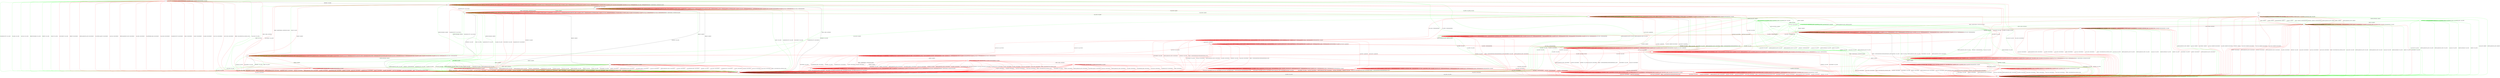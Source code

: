 digraph "" {
	graph ["Incoming time"=0.14610958099365234,
		"Outgoing time"=0.16954326629638672,
		Output="{'States': 36, 'Transitions': 837, 'Filename': '../results/ssh/OpenSSH-DropBear-yices-4.dot'}",
		Reference="{'States': 32, 'Transitions': 683, 'Filename': '../subjects/ssh/OpenSSH.dot'}",
		Solver=yices,
		Updated="{'States': 18, 'Transitions': 222, 'Filename': '../subjects/ssh/DropBear.dot'}",
		"f-measure"=0.15027624309392265,
		precision=0.3063063063063063,
		recall=0.09956076134699854
	];
	a -> a	[key=0,
		label="CH_OPEN / CH_MAX"];
	a -> a	[key=1,
		color=green,
		label="KEX30 / UNIMPLEMENTED"];
	a -> a	[key=2,
		color=red,
		label="DEBUG / NO_RESP"];
	a -> a	[key=3,
		color=red,
		label="IGNORE / NO_RESP"];
	a -> a	[key=4,
		color=red,
		label="UNIMPLEMENTED / NO_RESP"];
	a -> b	[key=0,
		color=green,
		label="UA_PK_NOK / NO_CONN"];
	a -> b	[key=1,
		color=green,
		label="SERVICE_REQUEST_AUTH / NO_CONN"];
	a -> b	[key=2,
		color=green,
		label="SERVICE_REQUEST_CONN / NO_CONN"];
	a -> b	[key=3,
		color=green,
		label="CH_REQUEST_PTY / NO_CONN"];
	a -> b	[key=4,
		color=green,
		label="CH_DATA / NO_CONN"];
	a -> b	[key=5,
		color=green,
		label="UA_PK_OK / NO_CONN"];
	a -> b	[key=6,
		color=green,
		label="KEXINIT_PROCEED / NO_CONN"];
	a -> b	[key=7,
		color=green,
		label="KEXINIT / NO_CONN"];
	a -> b	[key=8,
		color=green,
		label="CH_EOF / NO_CONN"];
	a -> b	[key=9,
		color=red,
		label="DISCONNECT / NO_CONN"];
	a -> b	[key=10,
		color=red,
		label="KEXINIT / DISCONNECT"];
	a -> b	[key=11,
		color=red,
		label="SERVICE_REQUEST_AUTH / DISCONNECT"];
	a -> b	[key=12,
		color=red,
		label="CH_WINDOW_ADJUST / DISCONNECT"];
	a -> b	[key=13,
		color=red,
		label="UA_PK_OK / DISCONNECT"];
	a -> b	[key=14,
		color=red,
		label="SERVICE_REQUEST_CONN / DISCONNECT"];
	a -> b	[key=15,
		color=red,
		label="UA_NONE / DISCONNECT"];
	a -> b	[key=16,
		color=red,
		label="CH_EXTENDED_DATA / DISCONNECT"];
	a -> b	[key=17,
		color=red,
		label="UA_PK_NOK / DISCONNECT"];
	a -> b	[key=18,
		color=red,
		label="CH_REQUEST_PTY / DISCONNECT"];
	a -> b	[key=19,
		color=red,
		label="KEX30 / DISCONNECT"];
	a -> b	[key=20,
		color=red,
		label="CH_EOF / DISCONNECT"];
	a -> b	[key=21,
		color=red,
		label="CH_DATA / DISCONNECT"];
	a -> b	[key=22,
		color=red,
		label="UA_PW_OK / DISCONNECT"];
	a -> b	[key=23,
		color=red,
		label="UA_PW_NOK / DISCONNECT"];
	a -> b	[key=24,
		color=red,
		label="REKEY / DISCONNECT|NO_CONN|NO_CONN"];
	a -> d	[key=0,
		label="NEWKEYS / NO_RESP"];
	a -> h	[key=0,
		color=green,
		label="CH_CLOSE / NO_CONN"];
	a -> h	[key=1,
		color=red,
		label="CH_CLOSE / DISCONNECT"];
	b -> b	[key=0,
		label="KEXINIT / NO_CONN"];
	b -> b	[key=1,
		label="SERVICE_REQUEST_AUTH / NO_CONN"];
	b -> b	[key=2,
		label="UA_PK_OK / NO_CONN"];
	b -> b	[key=3,
		label="SERVICE_REQUEST_CONN / NO_CONN"];
	b -> b	[key=4,
		label="NEWKEYS / NO_CONN"];
	b -> b	[key=5,
		label="UA_PK_NOK / NO_CONN"];
	b -> b	[key=6,
		label="CH_OPEN / CH_MAX"];
	b -> b	[key=7,
		label="CH_REQUEST_PTY / NO_CONN"];
	b -> b	[key=8,
		label="KEX30 / NO_CONN"];
	b -> b	[key=9,
		label="CH_EOF / NO_CONN"];
	b -> b	[key=10,
		label="CH_DATA / NO_CONN"];
	b -> b	[key=11,
		color=green,
		label="KEXINIT_PROCEED / NO_CONN"];
	b -> b	[key=12,
		color=red,
		label="DISCONNECT / NO_CONN"];
	b -> b	[key=13,
		color=red,
		label="CH_WINDOW_ADJUST / NO_CONN"];
	b -> b	[key=14,
		color=red,
		label="DEBUG / NO_CONN"];
	b -> b	[key=15,
		color=red,
		label="UA_NONE / NO_CONN"];
	b -> b	[key=16,
		color=red,
		label="CH_EXTENDED_DATA / NO_CONN"];
	b -> b	[key=17,
		color=red,
		label="IGNORE / NO_CONN"];
	b -> b	[key=18,
		color=red,
		label="UNIMPLEMENTED / NO_CONN"];
	b -> b	[key=19,
		color=red,
		label="UA_PW_OK / NO_CONN"];
	b -> b	[key=20,
		color=red,
		label="UA_PW_NOK / NO_CONN"];
	b -> b	[key=21,
		color=red,
		label="REKEY / NO_CONN|NO_CONN|NO_CONN"];
	b -> h	[key=0,
		label="CH_CLOSE / NO_CONN"];
	c -> b	[key=0,
		label="NEWKEYS / NO_CONN"];
	c -> b	[key=1,
		color=green,
		label="KEX30 / NO_CONN"];
	c -> b	[key=2,
		color=green,
		label="CH_REQUEST_PTY / NO_CONN"];
	c -> b	[key=3,
		color=red,
		label="DISCONNECT / NO_CONN"];
	c -> b	[key=4,
		color=red,
		label="CH_REQUEST_PTY / DISCONNECT"];
	c -> c	[key=0,
		label="CH_OPEN / CH_MAX"];
	c -> c	[key=1,
		label="CH_DATA / NO_RESP"];
	c -> c	[key=2,
		color=green,
		label="UA_PK_NOK / NO_RESP"];
	c -> c	[key=3,
		color=green,
		label="SERVICE_REQUEST_AUTH / SERVICE_ACCEPT"];
	c -> c	[key=4,
		color=green,
		label="SERVICE_REQUEST_CONN / SERVICE_ACCEPT"];
	c -> c	[key=5,
		color=green,
		label="UA_PK_OK / NO_RESP"];
	c -> c	[key=6,
		color=red,
		label="SERVICE_REQUEST_AUTH / UNIMPLEMENTED"];
	c -> c	[key=7,
		color=red,
		label="CH_WINDOW_ADJUST / NO_RESP"];
	c -> c	[key=8,
		color=red,
		label="DEBUG / NO_RESP"];
	c -> c	[key=9,
		color=red,
		label="UA_PK_OK / UNIMPLEMENTED"];
	c -> c	[key=10,
		color=red,
		label="SERVICE_REQUEST_CONN / UNIMPLEMENTED"];
	c -> c	[key=11,
		color=red,
		label="UA_NONE / UNIMPLEMENTED"];
	c -> c	[key=12,
		color=red,
		label="CH_EXTENDED_DATA / NO_RESP"];
	c -> c	[key=13,
		color=red,
		label="UA_PK_NOK / UNIMPLEMENTED"];
	c -> c	[key=14,
		color=red,
		label="KEX30 / UNIMPLEMENTED"];
	c -> c	[key=15,
		color=red,
		label="IGNORE / NO_RESP"];
	c -> c	[key=16,
		color=red,
		label="CH_EOF / NO_RESP"];
	c -> c	[key=17,
		color=red,
		label="UNIMPLEMENTED / NO_RESP"];
	c -> c	[key=18,
		color=red,
		label="UA_PW_OK / UNIMPLEMENTED"];
	c -> c	[key=19,
		color=red,
		label="UA_PW_NOK / UNIMPLEMENTED"];
	c -> f	[key=0,
		color=green,
		label="CH_EOF / CH_EOF"];
	c -> f	[key=1,
		color=red,
		label="REKEY / KEXINIT|KEX31+NEWKEYS|NO_RESP"];
	c -> i	[key=0,
		label="KEXINIT / KEXINIT"];
	c -> j	[key=0,
		color=green,
		label="CH_CLOSE / CH_EOF"];
	r	[color=green];
	c -> r	[key=0,
		color=green,
		label="KEXINIT_PROCEED / KEXINIT"];
	t	[color=red];
	c -> t	[key=0,
		color=red,
		label="CH_CLOSE / CH_CLOSE"];
	d -> b	[key=0,
		label="NEWKEYS / NO_CONN"];
	d -> b	[key=1,
		color=green,
		label="KEX30 / NO_CONN"];
	d -> b	[key=2,
		color=red,
		label="DISCONNECT / NO_CONN"];
	d -> c	[key=0,
		color=green,
		label="CH_REQUEST_PTY / CH_SUCCESS"];
	d -> d	[key=0,
		label="CH_OPEN / CH_MAX"];
	d -> d	[key=1,
		label="CH_DATA / NO_RESP"];
	d -> d	[key=2,
		color=green,
		label="UA_PK_NOK / NO_RESP"];
	d -> d	[key=3,
		color=green,
		label="SERVICE_REQUEST_AUTH / SERVICE_ACCEPT"];
	d -> d	[key=4,
		color=green,
		label="SERVICE_REQUEST_CONN / SERVICE_ACCEPT"];
	d -> d	[key=5,
		color=green,
		label="UA_PK_OK / NO_RESP"];
	d -> d	[key=6,
		color=red,
		label="SERVICE_REQUEST_AUTH / NO_RESP"];
	d -> d	[key=7,
		color=red,
		label="CH_WINDOW_ADJUST / NO_RESP"];
	d -> d	[key=8,
		color=red,
		label="DEBUG / NO_RESP"];
	d -> d	[key=9,
		color=red,
		label="UA_PK_OK / UNIMPLEMENTED"];
	d -> d	[key=10,
		color=red,
		label="SERVICE_REQUEST_CONN / NO_RESP"];
	d -> d	[key=11,
		color=red,
		label="UA_NONE / UNIMPLEMENTED"];
	d -> d	[key=12,
		color=red,
		label="CH_EXTENDED_DATA / NO_RESP"];
	d -> d	[key=13,
		color=red,
		label="UA_PK_NOK / UNIMPLEMENTED"];
	d -> d	[key=14,
		color=red,
		label="KEX30 / NO_RESP"];
	d -> d	[key=15,
		color=red,
		label="IGNORE / NO_RESP"];
	d -> d	[key=16,
		color=red,
		label="CH_EOF / NO_RESP"];
	d -> d	[key=17,
		color=red,
		label="UNIMPLEMENTED / NO_RESP"];
	d -> d	[key=18,
		color=red,
		label="UA_PW_OK / UNIMPLEMENTED"];
	d -> d	[key=19,
		color=red,
		label="UA_PW_NOK / UNIMPLEMENTED"];
	d -> d	[key=20,
		color=red,
		label="REKEY / KEXINIT|KEX31+NEWKEYS|NO_RESP"];
	d -> f	[key=0,
		color=red,
		label="CH_REQUEST_PTY / CH_SUCCESS"];
	d -> i	[key=0,
		color=green,
		label="KEXINIT / KEXINIT"];
	d -> j	[key=0,
		color=green,
		label="CH_CLOSE / CH_EOF"];
	d -> k	[key=0,
		color=green,
		label="CH_EOF / CH_EOF"];
	d -> r	[key=0,
		color=green,
		label="KEXINIT_PROCEED / KEXINIT"];
	z	[color=red];
	d -> z	[key=0,
		color=red,
		label="CH_CLOSE / CH_CLOSE"];
	ff	[color=red];
	d -> ff	[key=0,
		color=red,
		label="KEXINIT / KEXINIT"];
	e -> b	[key=0,
		color=green,
		label="CH_OPEN / NO_CONN"];
	e -> e	[key=0,
		label="CH_CLOSE / CH_NONE"];
	e -> e	[key=1,
		label="CH_REQUEST_PTY / CH_NONE"];
	e -> e	[key=2,
		label="CH_EOF / CH_NONE"];
	e -> e	[key=3,
		label="CH_DATA / CH_NONE"];
	e -> e	[key=4,
		color=green,
		label="UA_PK_NOK / UA_FAILURE"];
	e -> e	[key=5,
		color=green,
		label="SERVICE_REQUEST_AUTH / SERVICE_ACCEPT"];
	e -> e	[key=6,
		color=red,
		label="KEXINIT / UNIMPLEMENTED"];
	e -> e	[key=7,
		color=red,
		label="CH_WINDOW_ADJUST / CH_NONE"];
	e -> e	[key=8,
		color=red,
		label="DEBUG / NO_RESP"];
	e -> e	[key=9,
		color=red,
		label="UA_PK_OK / UNIMPLEMENTED"];
	e -> e	[key=10,
		color=red,
		label="UA_NONE / UNIMPLEMENTED"];
	e -> e	[key=11,
		color=red,
		label="CH_EXTENDED_DATA / CH_NONE"];
	e -> e	[key=12,
		color=red,
		label="UA_PK_NOK / UNIMPLEMENTED"];
	e -> e	[key=13,
		color=red,
		label="KEX30 / UNIMPLEMENTED"];
	e -> e	[key=14,
		color=red,
		label="IGNORE / NO_RESP"];
	e -> e	[key=15,
		color=red,
		label="UNIMPLEMENTED / NO_RESP"];
	e -> e	[key=16,
		color=red,
		label="UA_PW_OK / UNIMPLEMENTED"];
	e -> e	[key=17,
		color=red,
		label="UA_PW_NOK / UNIMPLEMENTED"];
	e -> h	[key=0,
		label="NEWKEYS / NO_CONN"];
	e -> h	[key=1,
		color=green,
		label="KEX30 / NO_CONN"];
	e -> h	[key=2,
		color=green,
		label="SERVICE_REQUEST_CONN / NO_CONN"];
	e -> h	[key=3,
		color=red,
		label="DISCONNECT / NO_CONN"];
	e -> h	[key=4,
		color=red,
		label="SERVICE_REQUEST_CONN / DISCONNECT"];
	e -> h	[key=5,
		color=red,
		label="REKEY / UNIMPLEMENTED|UNIMPLEMENTED|NO_CONN"];
	e -> j	[key=0,
		color=green,
		label="UA_PK_OK / UA_SUCCESS"];
	e -> j	[key=1,
		color=red,
		label="SERVICE_REQUEST_AUTH / SERVICE_ACCEPT"];
	p	[color=green];
	e -> p	[key=0,
		color=green,
		label="KEXINIT_PROCEED / KEXINIT"];
	q	[color=green];
	e -> q	[key=0,
		color=green,
		label="KEXINIT / KEXINIT"];
	s	[color=red];
	e -> s	[key=0,
		color=red,
		label="CH_OPEN / UNIMPLEMENTED"];
	f -> b	[key=0,
		label="NEWKEYS / NO_CONN"];
	f -> b	[key=1,
		color=green,
		label="KEX30 / NO_CONN"];
	f -> b	[key=2,
		color=green,
		label="CH_REQUEST_PTY / NO_CONN"];
	f -> b	[key=3,
		color=green,
		label="CH_DATA / NO_CONN"];
	f -> b	[key=4,
		color=red,
		label="DISCONNECT / NO_CONN"];
	f -> b	[key=5,
		color=red,
		label="CH_REQUEST_PTY / DISCONNECT"];
	f -> f	[key=0,
		label="CH_OPEN / CH_MAX"];
	f -> f	[key=1,
		label="CH_EOF / NO_RESP"];
	f -> f	[key=2,
		color=green,
		label="UA_PK_NOK / NO_RESP"];
	f -> f	[key=3,
		color=green,
		label="SERVICE_REQUEST_AUTH / SERVICE_ACCEPT"];
	f -> f	[key=4,
		color=green,
		label="SERVICE_REQUEST_CONN / SERVICE_ACCEPT"];
	f -> f	[key=5,
		color=green,
		label="UA_PK_OK / NO_RESP"];
	f -> f	[key=6,
		color=red,
		label="SERVICE_REQUEST_AUTH / NO_RESP"];
	f -> f	[key=7,
		color=red,
		label="CH_WINDOW_ADJUST / NO_RESP"];
	f -> f	[key=8,
		color=red,
		label="DEBUG / NO_RESP"];
	f -> f	[key=9,
		color=red,
		label="UA_PK_OK / UNIMPLEMENTED"];
	f -> f	[key=10,
		color=red,
		label="SERVICE_REQUEST_CONN / NO_RESP"];
	f -> f	[key=11,
		color=red,
		label="UA_NONE / UNIMPLEMENTED"];
	f -> f	[key=12,
		color=red,
		label="CH_EXTENDED_DATA / NO_RESP"];
	f -> f	[key=13,
		color=red,
		label="UA_PK_NOK / UNIMPLEMENTED"];
	f -> f	[key=14,
		color=red,
		label="KEX30 / NO_RESP"];
	f -> f	[key=15,
		color=red,
		label="IGNORE / NO_RESP"];
	f -> f	[key=16,
		color=red,
		label="CH_DATA / NO_RESP"];
	f -> f	[key=17,
		color=red,
		label="UNIMPLEMENTED / NO_RESP"];
	f -> f	[key=18,
		color=red,
		label="UA_PW_OK / UNIMPLEMENTED"];
	f -> f	[key=19,
		color=red,
		label="UA_PW_NOK / UNIMPLEMENTED"];
	f -> f	[key=20,
		color=red,
		label="REKEY / KEXINIT|KEX31+NEWKEYS|NO_RESP"];
	f -> i	[key=0,
		label="KEXINIT / KEXINIT"];
	f -> j	[key=0,
		color=green,
		label="CH_CLOSE / NO_RESP"];
	f -> r	[key=0,
		color=green,
		label="KEXINIT_PROCEED / KEXINIT"];
	f -> z	[key=0,
		color=red,
		label="CH_CLOSE / CH_CLOSE"];
	g -> b	[key=0,
		color=green,
		label="CH_OPEN / NO_CONN"];
	g -> b	[key=1,
		color=red,
		label="CH_OPEN / DISCONNECT"];
	g -> e	[key=0,
		label="NEWKEYS / NO_RESP"];
	g -> g	[key=0,
		label="CH_CLOSE / CH_NONE"];
	g -> g	[key=1,
		label="CH_REQUEST_PTY / CH_NONE"];
	g -> g	[key=2,
		label="CH_EOF / CH_NONE"];
	g -> g	[key=3,
		label="CH_DATA / CH_NONE"];
	g -> g	[key=4,
		color=green,
		label="KEX30 / UNIMPLEMENTED"];
	g -> g	[key=5,
		color=red,
		label="CH_WINDOW_ADJUST / CH_NONE"];
	g -> g	[key=6,
		color=red,
		label="DEBUG / NO_RESP"];
	g -> g	[key=7,
		color=red,
		label="CH_EXTENDED_DATA / CH_NONE"];
	g -> g	[key=8,
		color=red,
		label="IGNORE / NO_RESP"];
	g -> g	[key=9,
		color=red,
		label="UNIMPLEMENTED / NO_RESP"];
	g -> h	[key=0,
		color=green,
		label="UA_PK_NOK / NO_CONN"];
	g -> h	[key=1,
		color=green,
		label="SERVICE_REQUEST_AUTH / NO_CONN"];
	g -> h	[key=2,
		color=green,
		label="SERVICE_REQUEST_CONN / NO_CONN"];
	g -> h	[key=3,
		color=green,
		label="UA_PK_OK / NO_CONN"];
	g -> h	[key=4,
		color=green,
		label="KEXINIT_PROCEED / NO_CONN"];
	g -> h	[key=5,
		color=green,
		label="KEXINIT / NO_CONN"];
	g -> h	[key=6,
		color=red,
		label="DISCONNECT / NO_CONN"];
	g -> h	[key=7,
		color=red,
		label="KEXINIT / DISCONNECT"];
	g -> h	[key=8,
		color=red,
		label="SERVICE_REQUEST_AUTH / DISCONNECT"];
	g -> h	[key=9,
		color=red,
		label="UA_PK_OK / DISCONNECT"];
	g -> h	[key=10,
		color=red,
		label="SERVICE_REQUEST_CONN / DISCONNECT"];
	g -> h	[key=11,
		color=red,
		label="UA_NONE / DISCONNECT"];
	g -> h	[key=12,
		color=red,
		label="UA_PK_NOK / DISCONNECT"];
	g -> h	[key=13,
		color=red,
		label="KEX30 / DISCONNECT"];
	g -> h	[key=14,
		color=red,
		label="UA_PW_OK / DISCONNECT"];
	g -> h	[key=15,
		color=red,
		label="UA_PW_NOK / DISCONNECT"];
	g -> h	[key=16,
		color=red,
		label="REKEY / DISCONNECT|NO_CONN|NO_CONN"];
	h -> b	[key=0,
		label="CH_OPEN / NO_CONN"];
	h -> h	[key=0,
		label="KEXINIT / NO_CONN"];
	h -> h	[key=1,
		label="SERVICE_REQUEST_AUTH / NO_CONN"];
	h -> h	[key=2,
		label="UA_PK_OK / NO_CONN"];
	h -> h	[key=3,
		label="SERVICE_REQUEST_CONN / NO_CONN"];
	h -> h	[key=4,
		label="NEWKEYS / NO_CONN"];
	h -> h	[key=5,
		label="UA_PK_NOK / NO_CONN"];
	h -> h	[key=6,
		label="CH_CLOSE / CH_NONE"];
	h -> h	[key=7,
		label="CH_REQUEST_PTY / CH_NONE"];
	h -> h	[key=8,
		label="KEX30 / NO_CONN"];
	h -> h	[key=9,
		label="CH_EOF / CH_NONE"];
	h -> h	[key=10,
		label="CH_DATA / CH_NONE"];
	h -> h	[key=11,
		color=green,
		label="KEXINIT_PROCEED / NO_CONN"];
	h -> h	[key=12,
		color=red,
		label="DISCONNECT / NO_CONN"];
	h -> h	[key=13,
		color=red,
		label="CH_WINDOW_ADJUST / CH_NONE"];
	h -> h	[key=14,
		color=red,
		label="DEBUG / NO_CONN"];
	h -> h	[key=15,
		color=red,
		label="UA_NONE / NO_CONN"];
	h -> h	[key=16,
		color=red,
		label="CH_EXTENDED_DATA / CH_NONE"];
	h -> h	[key=17,
		color=red,
		label="IGNORE / NO_CONN"];
	h -> h	[key=18,
		color=red,
		label="UNIMPLEMENTED / NO_CONN"];
	h -> h	[key=19,
		color=red,
		label="UA_PW_OK / NO_CONN"];
	h -> h	[key=20,
		color=red,
		label="UA_PW_NOK / NO_CONN"];
	h -> h	[key=21,
		color=red,
		label="REKEY / NO_CONN|NO_CONN|NO_CONN"];
	i -> a	[key=0,
		color=green,
		label="KEX30 / KEX31+NEWKEYS"];
	i -> b	[key=0,
		color=green,
		label="UA_PK_NOK / NO_CONN"];
	i -> b	[key=1,
		color=green,
		label="SERVICE_REQUEST_AUTH / NO_CONN"];
	i -> b	[key=2,
		color=green,
		label="SERVICE_REQUEST_CONN / NO_CONN"];
	i -> b	[key=3,
		color=green,
		label="NEWKEYS / UNIMPLEMENTED"];
	i -> b	[key=4,
		color=green,
		label="CH_REQUEST_PTY / NO_CONN"];
	i -> b	[key=5,
		color=green,
		label="CH_DATA / NO_CONN"];
	i -> b	[key=6,
		color=green,
		label="UA_PK_OK / NO_CONN"];
	i -> b	[key=7,
		color=green,
		label="KEXINIT_PROCEED / NO_CONN"];
	i -> b	[key=8,
		color=green,
		label="KEXINIT / NO_CONN"];
	i -> b	[key=9,
		color=green,
		label="CH_EOF / NO_CONN"];
	i -> b	[key=10,
		color=red,
		label="DISCONNECT / NO_CONN"];
	i -> b	[key=11,
		color=red,
		label="KEXINIT / DISCONNECT"];
	i -> b	[key=12,
		color=red,
		label="SERVICE_REQUEST_AUTH / DISCONNECT"];
	i -> b	[key=13,
		color=red,
		label="CH_WINDOW_ADJUST / DISCONNECT"];
	i -> b	[key=14,
		color=red,
		label="UA_PK_OK / DISCONNECT"];
	i -> b	[key=15,
		color=red,
		label="SERVICE_REQUEST_CONN / DISCONNECT"];
	i -> b	[key=16,
		color=red,
		label="UA_NONE / DISCONNECT"];
	i -> b	[key=17,
		color=red,
		label="CH_EXTENDED_DATA / DISCONNECT"];
	i -> b	[key=18,
		color=red,
		label="NEWKEYS / NO_CONN"];
	i -> b	[key=19,
		color=red,
		label="UA_PK_NOK / DISCONNECT"];
	i -> b	[key=20,
		color=red,
		label="CH_REQUEST_PTY / DISCONNECT"];
	i -> b	[key=21,
		color=red,
		label="CH_EOF / DISCONNECT"];
	i -> b	[key=22,
		color=red,
		label="CH_DATA / DISCONNECT"];
	i -> b	[key=23,
		color=red,
		label="UA_PW_OK / DISCONNECT"];
	i -> b	[key=24,
		color=red,
		label="UA_PW_NOK / DISCONNECT"];
	i -> b	[key=25,
		color=red,
		label="REKEY / DISCONNECT|NO_CONN|NO_CONN"];
	i -> h	[key=0,
		color=green,
		label="CH_CLOSE / NO_CONN"];
	i -> h	[key=1,
		color=red,
		label="CH_CLOSE / DISCONNECT"];
	i -> i	[key=0,
		label="CH_OPEN / CH_MAX"];
	i -> i	[key=1,
		color=red,
		label="DEBUG / NO_RESP"];
	i -> i	[key=2,
		color=red,
		label="IGNORE / NO_RESP"];
	i -> i	[key=3,
		color=red,
		label="UNIMPLEMENTED / NO_RESP"];
	jj	[color=red];
	i -> jj	[key=0,
		color=red,
		label="KEX30 / KEX31+NEWKEYS"];
	j -> d	[key=0,
		color=green,
		label="CH_OPEN / CH_OPEN_SUCCESS"];
	j -> h	[key=0,
		label="NEWKEYS / NO_CONN"];
	j -> h	[key=1,
		color=green,
		label="KEX30 / NO_CONN"];
	j -> h	[key=2,
		color=red,
		label="DISCONNECT / NO_CONN"];
	j -> h	[key=3,
		color=red,
		label="SERVICE_REQUEST_CONN / DISCONNECT"];
	j -> h	[key=4,
		color=red,
		label="REKEY / UNIMPLEMENTED|UNIMPLEMENTED|NO_CONN"];
	j -> j	[key=0,
		label="SERVICE_REQUEST_AUTH / SERVICE_ACCEPT"];
	j -> j	[key=1,
		label="CH_CLOSE / CH_NONE"];
	j -> j	[key=2,
		label="CH_REQUEST_PTY / CH_NONE"];
	j -> j	[key=3,
		label="CH_EOF / CH_NONE"];
	j -> j	[key=4,
		label="CH_DATA / CH_NONE"];
	j -> j	[key=5,
		color=green,
		label="UA_PK_NOK / NO_RESP"];
	j -> j	[key=6,
		color=green,
		label="SERVICE_REQUEST_CONN / SERVICE_ACCEPT"];
	j -> j	[key=7,
		color=green,
		label="UA_PK_OK / NO_RESP"];
	j -> j	[key=8,
		color=red,
		label="KEXINIT / UNIMPLEMENTED"];
	j -> j	[key=9,
		color=red,
		label="CH_WINDOW_ADJUST / CH_NONE"];
	j -> j	[key=10,
		color=red,
		label="DEBUG / NO_RESP"];
	j -> j	[key=11,
		color=red,
		label="CH_EXTENDED_DATA / CH_NONE"];
	j -> j	[key=12,
		color=red,
		label="KEX30 / UNIMPLEMENTED"];
	j -> j	[key=13,
		color=red,
		label="IGNORE / NO_RESP"];
	j -> j	[key=14,
		color=red,
		label="UNIMPLEMENTED / NO_RESP"];
	j -> p	[key=0,
		color=green,
		label="KEXINIT_PROCEED / KEXINIT"];
	j -> q	[key=0,
		color=green,
		label="KEXINIT / KEXINIT"];
	j -> t	[key=0,
		color=red,
		label="UA_PK_OK / UA_SUCCESS"];
	j -> t	[key=1,
		color=red,
		label="UA_PW_OK / UA_SUCCESS"];
	u	[color=red];
	j -> u	[key=0,
		color=red,
		label="UA_PW_NOK / UA_FAILURE"];
	v	[color=red];
	j -> v	[key=0,
		color=red,
		label="UA_NONE / UA_FAILURE"];
	w	[color=red];
	j -> w	[key=0,
		color=red,
		label="UA_PK_NOK / UA_FAILURE"];
	x	[color=red];
	j -> x	[key=0,
		color=red,
		label="CH_OPEN / UNIMPLEMENTED"];
	k -> b	[key=0,
		label="NEWKEYS / NO_CONN"];
	k -> b	[key=1,
		color=green,
		label="KEX30 / NO_CONN"];
	k -> b	[key=2,
		color=green,
		label="CH_DATA / NO_CONN"];
	k -> b	[key=3,
		color=red,
		label="DISCONNECT / NO_CONN"];
	k -> c	[key=0,
		color=red,
		label="CH_REQUEST_PTY / CH_SUCCESS"];
	k -> d	[key=0,
		color=red,
		label="REKEY / KEXINIT|KEX31+NEWKEYS|NO_RESP"];
	k -> f	[key=0,
		color=green,
		label="CH_REQUEST_PTY / CH_SUCCESS"];
	k -> i	[key=0,
		color=green,
		label="KEXINIT / KEXINIT"];
	k -> j	[key=0,
		color=green,
		label="CH_CLOSE / NO_RESP"];
	k -> k	[key=0,
		label="CH_OPEN / CH_MAX"];
	k -> k	[key=1,
		label="CH_EOF / NO_RESP"];
	k -> k	[key=2,
		color=green,
		label="UA_PK_NOK / NO_RESP"];
	k -> k	[key=3,
		color=green,
		label="SERVICE_REQUEST_AUTH / SERVICE_ACCEPT"];
	k -> k	[key=4,
		color=green,
		label="SERVICE_REQUEST_CONN / SERVICE_ACCEPT"];
	k -> k	[key=5,
		color=green,
		label="UA_PK_OK / NO_RESP"];
	k -> k	[key=6,
		color=red,
		label="SERVICE_REQUEST_AUTH / UNIMPLEMENTED"];
	k -> k	[key=7,
		color=red,
		label="CH_WINDOW_ADJUST / NO_RESP"];
	k -> k	[key=8,
		color=red,
		label="DEBUG / NO_RESP"];
	k -> k	[key=9,
		color=red,
		label="UA_PK_OK / UNIMPLEMENTED"];
	k -> k	[key=10,
		color=red,
		label="SERVICE_REQUEST_CONN / UNIMPLEMENTED"];
	k -> k	[key=11,
		color=red,
		label="UA_NONE / UNIMPLEMENTED"];
	k -> k	[key=12,
		color=red,
		label="CH_EXTENDED_DATA / NO_RESP"];
	k -> k	[key=13,
		color=red,
		label="UA_PK_NOK / UNIMPLEMENTED"];
	k -> k	[key=14,
		color=red,
		label="KEX30 / UNIMPLEMENTED"];
	k -> k	[key=15,
		color=red,
		label="IGNORE / NO_RESP"];
	k -> k	[key=16,
		color=red,
		label="CH_DATA / NO_RESP"];
	k -> k	[key=17,
		color=red,
		label="UNIMPLEMENTED / NO_RESP"];
	k -> k	[key=18,
		color=red,
		label="UA_PW_OK / UNIMPLEMENTED"];
	k -> k	[key=19,
		color=red,
		label="UA_PW_NOK / UNIMPLEMENTED"];
	k -> r	[key=0,
		color=green,
		label="KEXINIT_PROCEED / KEXINIT"];
	k -> t	[key=0,
		color=red,
		label="CH_CLOSE / CH_CLOSE"];
	k -> ff	[key=0,
		color=red,
		label="KEXINIT / KEXINIT"];
	l -> b	[key=0,
		color=green,
		label="CH_OPEN / KEXINIT"];
	l -> b	[key=1,
		color=red,
		label="CH_OPEN / KEXINIT+DISCONNECT"];
	l -> e	[key=0,
		color=red,
		label="REKEY / KEXINIT|KEX31+NEWKEYS|NO_RESP"];
	l -> h	[key=0,
		color=green,
		label="UA_PK_NOK / KEXINIT"];
	l -> h	[key=1,
		color=green,
		label="SERVICE_REQUEST_AUTH / KEXINIT"];
	l -> h	[key=2,
		color=green,
		label="SERVICE_REQUEST_CONN / KEXINIT"];
	l -> h	[key=3,
		color=green,
		label="UA_PK_OK / KEXINIT"];
	l -> h	[key=4,
		color=red,
		label="DISCONNECT / KEXINIT"];
	l -> h	[key=5,
		color=red,
		label="UA_PK_OK / KEXINIT+DISCONNECT"];
	l -> h	[key=6,
		color=red,
		label="UA_NONE / KEXINIT+DISCONNECT"];
	l -> h	[key=7,
		color=red,
		label="NEWKEYS / KEXINIT"];
	l -> h	[key=8,
		color=red,
		label="UA_PK_NOK / KEXINIT+DISCONNECT"];
	l -> h	[key=9,
		color=red,
		label="UA_PW_OK / KEXINIT+DISCONNECT"];
	l -> h	[key=10,
		color=red,
		label="UA_PW_NOK / KEXINIT+DISCONNECT"];
	l -> l	[key=0,
		label="CH_CLOSE / CH_NONE"];
	l -> l	[key=1,
		label="CH_REQUEST_PTY / CH_NONE"];
	l -> l	[key=2,
		label="CH_EOF / CH_NONE"];
	l -> l	[key=3,
		label="CH_DATA / CH_NONE"];
	l -> l	[key=4,
		color=red,
		label="CH_WINDOW_ADJUST / CH_NONE"];
	l -> l	[key=5,
		color=red,
		label="CH_EXTENDED_DATA / CH_NONE"];
	l -> m	[key=0,
		label="KEXINIT / KEXINIT"];
	l -> m	[key=1,
		color=green,
		label="KEX30 / KEXINIT+UNIMPLEMENTED"];
	l -> m	[key=2,
		color=green,
		label="NEWKEYS / KEXINIT+UNIMPLEMENTED"];
	l -> m	[key=3,
		color=red,
		label="SERVICE_REQUEST_AUTH / KEXINIT"];
	l -> m	[key=4,
		color=red,
		label="DEBUG / KEXINIT"];
	l -> m	[key=5,
		color=red,
		label="SERVICE_REQUEST_CONN / KEXINIT"];
	l -> m	[key=6,
		color=red,
		label="KEX30 / KEXINIT"];
	l -> m	[key=7,
		color=red,
		label="IGNORE / KEXINIT"];
	l -> m	[key=8,
		color=red,
		label="UNIMPLEMENTED / KEXINIT"];
	o	[color=green];
	l -> o	[key=0,
		color=green,
		label="KEXINIT_PROCEED / KEXINIT"];
	m -> b	[key=0,
		color=green,
		label="CH_OPEN / NO_CONN"];
	m -> b	[key=1,
		color=red,
		label="CH_OPEN / DISCONNECT"];
	m -> g	[key=0,
		label="KEX30 / KEX31+NEWKEYS"];
	m -> h	[key=0,
		color=green,
		label="UA_PK_NOK / NO_CONN"];
	m -> h	[key=1,
		color=green,
		label="SERVICE_REQUEST_AUTH / NO_CONN"];
	m -> h	[key=2,
		color=green,
		label="SERVICE_REQUEST_CONN / NO_CONN"];
	m -> h	[key=3,
		color=green,
		label="UA_PK_OK / NO_CONN"];
	m -> h	[key=4,
		color=green,
		label="KEXINIT_PROCEED / NO_CONN"];
	m -> h	[key=5,
		color=green,
		label="KEXINIT / NO_CONN"];
	m -> h	[key=6,
		color=red,
		label="DISCONNECT / NO_CONN"];
	m -> h	[key=7,
		color=red,
		label="KEXINIT / DISCONNECT"];
	m -> h	[key=8,
		color=red,
		label="SERVICE_REQUEST_AUTH / DISCONNECT"];
	m -> h	[key=9,
		color=red,
		label="UA_PK_OK / DISCONNECT"];
	m -> h	[key=10,
		color=red,
		label="SERVICE_REQUEST_CONN / DISCONNECT"];
	m -> h	[key=11,
		color=red,
		label="UA_NONE / DISCONNECT"];
	m -> h	[key=12,
		color=red,
		label="NEWKEYS / NO_CONN"];
	m -> h	[key=13,
		color=red,
		label="UA_PK_NOK / DISCONNECT"];
	m -> h	[key=14,
		color=red,
		label="UA_PW_OK / DISCONNECT"];
	m -> h	[key=15,
		color=red,
		label="UA_PW_NOK / DISCONNECT"];
	m -> h	[key=16,
		color=red,
		label="REKEY / DISCONNECT|NO_CONN|NO_CONN"];
	m -> m	[key=0,
		label="CH_CLOSE / CH_NONE"];
	m -> m	[key=1,
		label="CH_REQUEST_PTY / CH_NONE"];
	m -> m	[key=2,
		label="CH_EOF / CH_NONE"];
	m -> m	[key=3,
		label="CH_DATA / CH_NONE"];
	m -> m	[key=4,
		color=green,
		label="NEWKEYS / UNIMPLEMENTED"];
	m -> m	[key=5,
		color=red,
		label="CH_WINDOW_ADJUST / CH_NONE"];
	m -> m	[key=6,
		color=red,
		label="DEBUG / NO_RESP"];
	m -> m	[key=7,
		color=red,
		label="CH_EXTENDED_DATA / CH_NONE"];
	m -> m	[key=8,
		color=red,
		label="IGNORE / NO_RESP"];
	m -> m	[key=9,
		color=red,
		label="UNIMPLEMENTED / NO_RESP"];
	n -> l	[key=0];
	o -> b	[key=0,
		color=green,
		label="CH_OPEN / NO_CONN"];
	o -> h	[key=0,
		color=green,
		label="UA_PK_NOK / NO_CONN"];
	o -> h	[key=1,
		color=green,
		label="SERVICE_REQUEST_AUTH / NO_CONN"];
	o -> h	[key=2,
		color=green,
		label="SERVICE_REQUEST_CONN / NO_CONN"];
	o -> h	[key=3,
		color=green,
		label="UA_PK_OK / NO_CONN"];
	o -> h	[key=4,
		color=green,
		label="KEXINIT_PROCEED / NO_CONN"];
	o -> h	[key=5,
		color=green,
		label="KEXINIT / NO_CONN"];
	o -> m	[key=0,
		color=green,
		label="KEX30 / NO_RESP"];
	o -> o	[key=0,
		color=green,
		label="NEWKEYS / UNIMPLEMENTED"];
	o -> o	[key=1,
		color=green,
		label="CH_REQUEST_PTY / CH_NONE"];
	o -> o	[key=2,
		color=green,
		label="CH_DATA / CH_NONE"];
	o -> o	[key=3,
		color=green,
		label="CH_CLOSE / CH_NONE"];
	o -> o	[key=4,
		color=green,
		label="CH_EOF / CH_NONE"];
	p -> b	[key=0,
		color=green,
		label="CH_OPEN / NO_CONN"];
	p -> h	[key=0,
		color=green,
		label="UA_PK_NOK / NO_CONN"];
	p -> h	[key=1,
		color=green,
		label="SERVICE_REQUEST_AUTH / NO_CONN"];
	p -> h	[key=2,
		color=green,
		label="SERVICE_REQUEST_CONN / NO_CONN"];
	p -> h	[key=3,
		color=green,
		label="NEWKEYS / UNIMPLEMENTED"];
	p -> h	[key=4,
		color=green,
		label="UA_PK_OK / NO_CONN"];
	p -> h	[key=5,
		color=green,
		label="KEXINIT_PROCEED / NO_CONN"];
	p -> h	[key=6,
		color=green,
		label="KEXINIT / NO_CONN"];
	p -> p	[key=0,
		color=green,
		label="CH_REQUEST_PTY / CH_NONE"];
	p -> p	[key=1,
		color=green,
		label="CH_DATA / CH_NONE"];
	p -> p	[key=2,
		color=green,
		label="CH_CLOSE / CH_NONE"];
	p -> p	[key=3,
		color=green,
		label="CH_EOF / CH_NONE"];
	p -> q	[key=0,
		color=green,
		label="KEX30 / NO_RESP"];
	q -> b	[key=0,
		color=green,
		label="CH_OPEN / NO_CONN"];
	q -> g	[key=0,
		color=green,
		label="KEX30 / KEX31+NEWKEYS"];
	q -> h	[key=0,
		color=green,
		label="UA_PK_NOK / NO_CONN"];
	q -> h	[key=1,
		color=green,
		label="SERVICE_REQUEST_AUTH / NO_CONN"];
	q -> h	[key=2,
		color=green,
		label="SERVICE_REQUEST_CONN / NO_CONN"];
	q -> h	[key=3,
		color=green,
		label="NEWKEYS / UNIMPLEMENTED"];
	q -> h	[key=4,
		color=green,
		label="UA_PK_OK / NO_CONN"];
	q -> h	[key=5,
		color=green,
		label="KEXINIT_PROCEED / NO_CONN"];
	q -> h	[key=6,
		color=green,
		label="KEXINIT / NO_CONN"];
	q -> q	[key=0,
		color=green,
		label="CH_REQUEST_PTY / CH_NONE"];
	q -> q	[key=1,
		color=green,
		label="CH_DATA / CH_NONE"];
	q -> q	[key=2,
		color=green,
		label="CH_CLOSE / CH_NONE"];
	q -> q	[key=3,
		color=green,
		label="CH_EOF / CH_NONE"];
	r -> b	[key=0,
		color=green,
		label="UA_PK_NOK / NO_CONN"];
	r -> b	[key=1,
		color=green,
		label="SERVICE_REQUEST_AUTH / NO_CONN"];
	r -> b	[key=2,
		color=green,
		label="SERVICE_REQUEST_CONN / NO_CONN"];
	r -> b	[key=3,
		color=green,
		label="NEWKEYS / UNIMPLEMENTED"];
	r -> b	[key=4,
		color=green,
		label="CH_REQUEST_PTY / NO_CONN"];
	r -> b	[key=5,
		color=green,
		label="CH_DATA / NO_CONN"];
	r -> b	[key=6,
		color=green,
		label="UA_PK_OK / NO_CONN"];
	r -> b	[key=7,
		color=green,
		label="KEXINIT_PROCEED / NO_CONN"];
	r -> b	[key=8,
		color=green,
		label="KEXINIT / NO_CONN"];
	r -> b	[key=9,
		color=green,
		label="CH_EOF / NO_CONN"];
	r -> h	[key=0,
		color=green,
		label="CH_CLOSE / NO_CONN"];
	r -> i	[key=0,
		color=green,
		label="KEX30 / NO_RESP"];
	r -> r	[key=0,
		color=green,
		label="CH_OPEN / CH_MAX"];
	s -> b	[key=0,
		color=red,
		label="DISCONNECT / NO_CONN"];
	s -> b	[key=1,
		color=red,
		label="SERVICE_REQUEST_CONN / DISCONNECT"];
	s -> b	[key=2,
		color=red,
		label="NEWKEYS / NO_CONN"];
	s -> b	[key=3,
		color=red,
		label="REKEY / UNIMPLEMENTED|UNIMPLEMENTED|NO_CONN"];
	s -> e	[key=0,
		color=red,
		label="CH_CLOSE / UNIMPLEMENTED"];
	s -> s	[key=0,
		color=red,
		label="KEXINIT / UNIMPLEMENTED"];
	s -> s	[key=1,
		color=red,
		label="CH_WINDOW_ADJUST / UNIMPLEMENTED"];
	s -> s	[key=2,
		color=red,
		label="DEBUG / NO_RESP"];
	s -> s	[key=3,
		color=red,
		label="UA_PK_OK / UNIMPLEMENTED"];
	s -> s	[key=4,
		color=red,
		label="UA_NONE / UNIMPLEMENTED"];
	s -> s	[key=5,
		color=red,
		label="CH_EXTENDED_DATA / UNIMPLEMENTED"];
	s -> s	[key=6,
		color=red,
		label="UA_PK_NOK / UNIMPLEMENTED"];
	s -> s	[key=7,
		color=red,
		label="CH_OPEN / CH_MAX"];
	s -> s	[key=8,
		color=red,
		label="CH_REQUEST_PTY / UNIMPLEMENTED"];
	s -> s	[key=9,
		color=red,
		label="KEX30 / UNIMPLEMENTED"];
	s -> s	[key=10,
		color=red,
		label="IGNORE / NO_RESP"];
	s -> s	[key=11,
		color=red,
		label="CH_EOF / UNIMPLEMENTED"];
	s -> s	[key=12,
		color=red,
		label="CH_DATA / UNIMPLEMENTED"];
	s -> s	[key=13,
		color=red,
		label="UNIMPLEMENTED / NO_RESP"];
	s -> s	[key=14,
		color=red,
		label="UA_PW_OK / UNIMPLEMENTED"];
	s -> s	[key=15,
		color=red,
		label="UA_PW_NOK / UNIMPLEMENTED"];
	s -> x	[key=0,
		color=red,
		label="SERVICE_REQUEST_AUTH / SERVICE_ACCEPT"];
	t -> h	[key=0,
		color=red,
		label="DISCONNECT / NO_CONN"];
	t -> h	[key=1,
		color=red,
		label="NEWKEYS / NO_CONN"];
	t -> k	[key=0,
		color=red,
		label="CH_OPEN / CH_OPEN_SUCCESS"];
	t -> t	[key=0,
		color=red,
		label="SERVICE_REQUEST_AUTH / UNIMPLEMENTED"];
	t -> t	[key=1,
		color=red,
		label="CH_WINDOW_ADJUST / CH_NONE"];
	t -> t	[key=2,
		color=red,
		label="DEBUG / NO_RESP"];
	t -> t	[key=3,
		color=red,
		label="UA_PK_OK / UNIMPLEMENTED"];
	t -> t	[key=4,
		color=red,
		label="SERVICE_REQUEST_CONN / UNIMPLEMENTED"];
	t -> t	[key=5,
		color=red,
		label="UA_NONE / UNIMPLEMENTED"];
	t -> t	[key=6,
		color=red,
		label="CH_EXTENDED_DATA / CH_NONE"];
	t -> t	[key=7,
		color=red,
		label="UA_PK_NOK / UNIMPLEMENTED"];
	t -> t	[key=8,
		color=red,
		label="CH_CLOSE / CH_NONE"];
	t -> t	[key=9,
		color=red,
		label="CH_REQUEST_PTY / CH_NONE"];
	t -> t	[key=10,
		color=red,
		label="KEX30 / UNIMPLEMENTED"];
	t -> t	[key=11,
		color=red,
		label="IGNORE / NO_RESP"];
	t -> t	[key=12,
		color=red,
		label="CH_EOF / CH_NONE"];
	t -> t	[key=13,
		color=red,
		label="CH_DATA / CH_NONE"];
	t -> t	[key=14,
		color=red,
		label="UNIMPLEMENTED / NO_RESP"];
	t -> t	[key=15,
		color=red,
		label="UA_PW_OK / UNIMPLEMENTED"];
	t -> t	[key=16,
		color=red,
		label="UA_PW_NOK / UNIMPLEMENTED"];
	y	[color=red];
	t -> y	[key=0,
		color=red,
		label="KEXINIT / KEXINIT"];
	t -> z	[key=0,
		color=red,
		label="REKEY / KEXINIT|KEX31+NEWKEYS|NO_RESP"];
	u -> h	[key=0,
		color=red,
		label="DISCONNECT / NO_CONN"];
	u -> h	[key=1,
		color=red,
		label="UA_PK_OK / DISCONNECT"];
	u -> h	[key=2,
		color=red,
		label="SERVICE_REQUEST_CONN / DISCONNECT"];
	u -> h	[key=3,
		color=red,
		label="UA_NONE / DISCONNECT"];
	u -> h	[key=4,
		color=red,
		label="NEWKEYS / NO_CONN"];
	u -> h	[key=5,
		color=red,
		label="UA_PK_NOK / DISCONNECT"];
	u -> h	[key=6,
		color=red,
		label="REKEY / UNIMPLEMENTED|UNIMPLEMENTED|NO_CONN"];
	u -> t	[key=0,
		color=red,
		label="UA_PW_OK / UA_SUCCESS"];
	u -> u	[key=0,
		color=red,
		label="KEXINIT / UNIMPLEMENTED"];
	u -> u	[key=1,
		color=red,
		label="SERVICE_REQUEST_AUTH / SERVICE_ACCEPT"];
	u -> u	[key=2,
		color=red,
		label="CH_WINDOW_ADJUST / CH_NONE"];
	u -> u	[key=3,
		color=red,
		label="DEBUG / NO_RESP"];
	u -> u	[key=4,
		color=red,
		label="CH_EXTENDED_DATA / CH_NONE"];
	u -> u	[key=5,
		color=red,
		label="CH_CLOSE / CH_NONE"];
	u -> u	[key=6,
		color=red,
		label="CH_REQUEST_PTY / CH_NONE"];
	u -> u	[key=7,
		color=red,
		label="KEX30 / UNIMPLEMENTED"];
	u -> u	[key=8,
		color=red,
		label="IGNORE / NO_RESP"];
	u -> u	[key=9,
		color=red,
		label="CH_EOF / CH_NONE"];
	u -> u	[key=10,
		color=red,
		label="CH_DATA / CH_NONE"];
	u -> u	[key=11,
		color=red,
		label="UNIMPLEMENTED / NO_RESP"];
	u -> u	[key=12,
		color=red,
		label="UA_PW_NOK / UA_FAILURE"];
	aa	[color=red];
	u -> aa	[key=0,
		color=red,
		label="CH_OPEN / UNIMPLEMENTED"];
	v -> h	[key=0,
		color=red,
		label="DISCONNECT / NO_CONN"];
	v -> h	[key=1,
		color=red,
		label="UA_PK_OK / DISCONNECT"];
	v -> h	[key=2,
		color=red,
		label="SERVICE_REQUEST_CONN / DISCONNECT"];
	v -> h	[key=3,
		color=red,
		label="NEWKEYS / NO_CONN"];
	v -> h	[key=4,
		color=red,
		label="UA_PK_NOK / DISCONNECT"];
	v -> h	[key=5,
		color=red,
		label="UA_PW_OK / DISCONNECT"];
	v -> h	[key=6,
		color=red,
		label="UA_PW_NOK / DISCONNECT"];
	v -> h	[key=7,
		color=red,
		label="REKEY / UNIMPLEMENTED|UNIMPLEMENTED|NO_CONN"];
	v -> v	[key=0,
		color=red,
		label="KEXINIT / UNIMPLEMENTED"];
	v -> v	[key=1,
		color=red,
		label="SERVICE_REQUEST_AUTH / SERVICE_ACCEPT"];
	v -> v	[key=2,
		color=red,
		label="CH_WINDOW_ADJUST / CH_NONE"];
	v -> v	[key=3,
		color=red,
		label="DEBUG / NO_RESP"];
	v -> v	[key=4,
		color=red,
		label="UA_NONE / UA_FAILURE"];
	v -> v	[key=5,
		color=red,
		label="CH_EXTENDED_DATA / CH_NONE"];
	v -> v	[key=6,
		color=red,
		label="CH_CLOSE / CH_NONE"];
	v -> v	[key=7,
		color=red,
		label="CH_REQUEST_PTY / CH_NONE"];
	v -> v	[key=8,
		color=red,
		label="KEX30 / UNIMPLEMENTED"];
	v -> v	[key=9,
		color=red,
		label="IGNORE / NO_RESP"];
	v -> v	[key=10,
		color=red,
		label="CH_EOF / CH_NONE"];
	v -> v	[key=11,
		color=red,
		label="CH_DATA / CH_NONE"];
	v -> v	[key=12,
		color=red,
		label="UNIMPLEMENTED / NO_RESP"];
	bb	[color=red];
	v -> bb	[key=0,
		color=red,
		label="CH_OPEN / UNIMPLEMENTED"];
	w -> h	[key=0,
		color=red,
		label="DISCONNECT / NO_CONN"];
	w -> h	[key=1,
		color=red,
		label="UA_PK_OK / DISCONNECT"];
	w -> h	[key=2,
		color=red,
		label="SERVICE_REQUEST_CONN / DISCONNECT"];
	w -> h	[key=3,
		color=red,
		label="UA_NONE / DISCONNECT"];
	w -> h	[key=4,
		color=red,
		label="NEWKEYS / NO_CONN"];
	w -> h	[key=5,
		color=red,
		label="UA_PW_OK / DISCONNECT"];
	w -> h	[key=6,
		color=red,
		label="UA_PW_NOK / DISCONNECT"];
	w -> h	[key=7,
		color=red,
		label="REKEY / UNIMPLEMENTED|UNIMPLEMENTED|NO_CONN"];
	w -> w	[key=0,
		color=red,
		label="KEXINIT / UNIMPLEMENTED"];
	w -> w	[key=1,
		color=red,
		label="SERVICE_REQUEST_AUTH / SERVICE_ACCEPT"];
	w -> w	[key=2,
		color=red,
		label="CH_WINDOW_ADJUST / CH_NONE"];
	w -> w	[key=3,
		color=red,
		label="DEBUG / NO_RESP"];
	w -> w	[key=4,
		color=red,
		label="CH_EXTENDED_DATA / CH_NONE"];
	w -> w	[key=5,
		color=red,
		label="UA_PK_NOK / UA_FAILURE"];
	w -> w	[key=6,
		color=red,
		label="CH_CLOSE / CH_NONE"];
	w -> w	[key=7,
		color=red,
		label="CH_REQUEST_PTY / CH_NONE"];
	w -> w	[key=8,
		color=red,
		label="KEX30 / UNIMPLEMENTED"];
	w -> w	[key=9,
		color=red,
		label="IGNORE / NO_RESP"];
	w -> w	[key=10,
		color=red,
		label="CH_EOF / CH_NONE"];
	w -> w	[key=11,
		color=red,
		label="CH_DATA / CH_NONE"];
	w -> w	[key=12,
		color=red,
		label="UNIMPLEMENTED / NO_RESP"];
	cc	[color=red];
	w -> cc	[key=0,
		color=red,
		label="CH_OPEN / UNIMPLEMENTED"];
	x -> b	[key=0,
		color=red,
		label="DISCONNECT / NO_CONN"];
	x -> b	[key=1,
		color=red,
		label="SERVICE_REQUEST_CONN / DISCONNECT"];
	x -> b	[key=2,
		color=red,
		label="NEWKEYS / NO_CONN"];
	x -> b	[key=3,
		color=red,
		label="REKEY / UNIMPLEMENTED|UNIMPLEMENTED|NO_CONN"];
	x -> j	[key=0,
		color=red,
		label="CH_CLOSE / UNIMPLEMENTED"];
	x -> x	[key=0,
		color=red,
		label="KEXINIT / UNIMPLEMENTED"];
	x -> x	[key=1,
		color=red,
		label="SERVICE_REQUEST_AUTH / SERVICE_ACCEPT"];
	x -> x	[key=2,
		color=red,
		label="CH_WINDOW_ADJUST / UNIMPLEMENTED"];
	x -> x	[key=3,
		color=red,
		label="DEBUG / NO_RESP"];
	x -> x	[key=4,
		color=red,
		label="CH_EXTENDED_DATA / UNIMPLEMENTED"];
	x -> x	[key=5,
		color=red,
		label="CH_OPEN / CH_MAX"];
	x -> x	[key=6,
		color=red,
		label="CH_REQUEST_PTY / UNIMPLEMENTED"];
	x -> x	[key=7,
		color=red,
		label="KEX30 / UNIMPLEMENTED"];
	x -> x	[key=8,
		color=red,
		label="IGNORE / NO_RESP"];
	x -> x	[key=9,
		color=red,
		label="CH_EOF / UNIMPLEMENTED"];
	x -> x	[key=10,
		color=red,
		label="CH_DATA / UNIMPLEMENTED"];
	x -> x	[key=11,
		color=red,
		label="UNIMPLEMENTED / NO_RESP"];
	x -> aa	[key=0,
		color=red,
		label="UA_PW_NOK / UA_FAILURE"];
	x -> bb	[key=0,
		color=red,
		label="UA_NONE / UA_FAILURE"];
	x -> cc	[key=0,
		color=red,
		label="UA_PK_NOK / UA_FAILURE"];
	dd	[color=red];
	x -> dd	[key=0,
		color=red,
		label="UA_PK_OK / UA_SUCCESS"];
	x -> dd	[key=1,
		color=red,
		label="UA_PW_OK / UA_SUCCESS"];
	y -> b	[key=0,
		color=red,
		label="CH_OPEN / DISCONNECT"];
	y -> h	[key=0,
		color=red,
		label="DISCONNECT / NO_CONN"];
	y -> h	[key=1,
		color=red,
		label="KEXINIT / DISCONNECT"];
	y -> h	[key=2,
		color=red,
		label="SERVICE_REQUEST_AUTH / DISCONNECT"];
	y -> h	[key=3,
		color=red,
		label="UA_PK_OK / DISCONNECT"];
	y -> h	[key=4,
		color=red,
		label="SERVICE_REQUEST_CONN / DISCONNECT"];
	y -> h	[key=5,
		color=red,
		label="UA_NONE / DISCONNECT"];
	y -> h	[key=6,
		color=red,
		label="NEWKEYS / NO_CONN"];
	y -> h	[key=7,
		color=red,
		label="UA_PK_NOK / DISCONNECT"];
	y -> h	[key=8,
		color=red,
		label="UA_PW_OK / DISCONNECT"];
	y -> h	[key=9,
		color=red,
		label="UA_PW_NOK / DISCONNECT"];
	y -> h	[key=10,
		color=red,
		label="REKEY / DISCONNECT|NO_CONN|NO_CONN"];
	y -> y	[key=0,
		color=red,
		label="CH_WINDOW_ADJUST / CH_NONE"];
	y -> y	[key=1,
		color=red,
		label="DEBUG / NO_RESP"];
	y -> y	[key=2,
		color=red,
		label="CH_EXTENDED_DATA / CH_NONE"];
	y -> y	[key=3,
		color=red,
		label="CH_CLOSE / CH_NONE"];
	y -> y	[key=4,
		color=red,
		label="CH_REQUEST_PTY / CH_NONE"];
	y -> y	[key=5,
		color=red,
		label="IGNORE / NO_RESP"];
	y -> y	[key=6,
		color=red,
		label="CH_EOF / CH_NONE"];
	y -> y	[key=7,
		color=red,
		label="CH_DATA / CH_NONE"];
	y -> y	[key=8,
		color=red,
		label="UNIMPLEMENTED / NO_RESP"];
	ee	[color=red];
	y -> ee	[key=0,
		color=red,
		label="KEX30 / KEX31+NEWKEYS"];
	z -> d	[key=0,
		color=red,
		label="CH_OPEN / CH_OPEN_SUCCESS"];
	z -> h	[key=0,
		color=red,
		label="DISCONNECT / NO_CONN"];
	z -> h	[key=1,
		color=red,
		label="NEWKEYS / NO_CONN"];
	z -> y	[key=0,
		color=red,
		label="KEXINIT / KEXINIT"];
	z -> z	[key=0,
		color=red,
		label="SERVICE_REQUEST_AUTH / NO_RESP"];
	z -> z	[key=1,
		color=red,
		label="CH_WINDOW_ADJUST / CH_NONE"];
	z -> z	[key=2,
		color=red,
		label="DEBUG / NO_RESP"];
	z -> z	[key=3,
		color=red,
		label="UA_PK_OK / UNIMPLEMENTED"];
	z -> z	[key=4,
		color=red,
		label="SERVICE_REQUEST_CONN / NO_RESP"];
	z -> z	[key=5,
		color=red,
		label="UA_NONE / UNIMPLEMENTED"];
	z -> z	[key=6,
		color=red,
		label="CH_EXTENDED_DATA / CH_NONE"];
	z -> z	[key=7,
		color=red,
		label="UA_PK_NOK / UNIMPLEMENTED"];
	z -> z	[key=8,
		color=red,
		label="CH_CLOSE / CH_NONE"];
	z -> z	[key=9,
		color=red,
		label="CH_REQUEST_PTY / CH_NONE"];
	z -> z	[key=10,
		color=red,
		label="KEX30 / NO_RESP"];
	z -> z	[key=11,
		color=red,
		label="IGNORE / NO_RESP"];
	z -> z	[key=12,
		color=red,
		label="CH_EOF / CH_NONE"];
	z -> z	[key=13,
		color=red,
		label="CH_DATA / CH_NONE"];
	z -> z	[key=14,
		color=red,
		label="UNIMPLEMENTED / NO_RESP"];
	z -> z	[key=15,
		color=red,
		label="UA_PW_OK / UNIMPLEMENTED"];
	z -> z	[key=16,
		color=red,
		label="UA_PW_NOK / UNIMPLEMENTED"];
	z -> z	[key=17,
		color=red,
		label="REKEY / KEXINIT|KEX31+NEWKEYS|NO_RESP"];
	aa -> b	[key=0,
		color=red,
		label="DISCONNECT / NO_CONN"];
	aa -> b	[key=1,
		color=red,
		label="UA_PK_OK / DISCONNECT"];
	aa -> b	[key=2,
		color=red,
		label="SERVICE_REQUEST_CONN / DISCONNECT"];
	aa -> b	[key=3,
		color=red,
		label="UA_NONE / DISCONNECT"];
	aa -> b	[key=4,
		color=red,
		label="NEWKEYS / NO_CONN"];
	aa -> b	[key=5,
		color=red,
		label="UA_PK_NOK / DISCONNECT"];
	aa -> b	[key=6,
		color=red,
		label="REKEY / UNIMPLEMENTED|UNIMPLEMENTED|NO_CONN"];
	aa -> u	[key=0,
		color=red,
		label="CH_CLOSE / UNIMPLEMENTED"];
	aa -> aa	[key=0,
		color=red,
		label="KEXINIT / UNIMPLEMENTED"];
	aa -> aa	[key=1,
		color=red,
		label="SERVICE_REQUEST_AUTH / SERVICE_ACCEPT"];
	aa -> aa	[key=2,
		color=red,
		label="CH_WINDOW_ADJUST / UNIMPLEMENTED"];
	aa -> aa	[key=3,
		color=red,
		label="DEBUG / NO_RESP"];
	aa -> aa	[key=4,
		color=red,
		label="CH_EXTENDED_DATA / UNIMPLEMENTED"];
	aa -> aa	[key=5,
		color=red,
		label="CH_OPEN / CH_MAX"];
	aa -> aa	[key=6,
		color=red,
		label="CH_REQUEST_PTY / UNIMPLEMENTED"];
	aa -> aa	[key=7,
		color=red,
		label="KEX30 / UNIMPLEMENTED"];
	aa -> aa	[key=8,
		color=red,
		label="IGNORE / NO_RESP"];
	aa -> aa	[key=9,
		color=red,
		label="CH_EOF / UNIMPLEMENTED"];
	aa -> aa	[key=10,
		color=red,
		label="CH_DATA / UNIMPLEMENTED"];
	aa -> aa	[key=11,
		color=red,
		label="UNIMPLEMENTED / NO_RESP"];
	aa -> aa	[key=12,
		color=red,
		label="UA_PW_NOK / UA_FAILURE"];
	aa -> dd	[key=0,
		color=red,
		label="UA_PW_OK / UA_SUCCESS"];
	bb -> b	[key=0,
		color=red,
		label="DISCONNECT / NO_CONN"];
	bb -> b	[key=1,
		color=red,
		label="UA_PK_OK / DISCONNECT"];
	bb -> b	[key=2,
		color=red,
		label="SERVICE_REQUEST_CONN / DISCONNECT"];
	bb -> b	[key=3,
		color=red,
		label="NEWKEYS / NO_CONN"];
	bb -> b	[key=4,
		color=red,
		label="UA_PK_NOK / DISCONNECT"];
	bb -> b	[key=5,
		color=red,
		label="UA_PW_OK / DISCONNECT"];
	bb -> b	[key=6,
		color=red,
		label="UA_PW_NOK / DISCONNECT"];
	bb -> b	[key=7,
		color=red,
		label="REKEY / UNIMPLEMENTED|UNIMPLEMENTED|NO_CONN"];
	bb -> v	[key=0,
		color=red,
		label="CH_CLOSE / UNIMPLEMENTED"];
	bb -> bb	[key=0,
		color=red,
		label="KEXINIT / UNIMPLEMENTED"];
	bb -> bb	[key=1,
		color=red,
		label="SERVICE_REQUEST_AUTH / SERVICE_ACCEPT"];
	bb -> bb	[key=2,
		color=red,
		label="CH_WINDOW_ADJUST / UNIMPLEMENTED"];
	bb -> bb	[key=3,
		color=red,
		label="DEBUG / NO_RESP"];
	bb -> bb	[key=4,
		color=red,
		label="UA_NONE / UA_FAILURE"];
	bb -> bb	[key=5,
		color=red,
		label="CH_EXTENDED_DATA / UNIMPLEMENTED"];
	bb -> bb	[key=6,
		color=red,
		label="CH_OPEN / CH_MAX"];
	bb -> bb	[key=7,
		color=red,
		label="CH_REQUEST_PTY / UNIMPLEMENTED"];
	bb -> bb	[key=8,
		color=red,
		label="KEX30 / UNIMPLEMENTED"];
	bb -> bb	[key=9,
		color=red,
		label="IGNORE / NO_RESP"];
	bb -> bb	[key=10,
		color=red,
		label="CH_EOF / UNIMPLEMENTED"];
	bb -> bb	[key=11,
		color=red,
		label="CH_DATA / UNIMPLEMENTED"];
	bb -> bb	[key=12,
		color=red,
		label="UNIMPLEMENTED / NO_RESP"];
	cc -> b	[key=0,
		color=red,
		label="DISCONNECT / NO_CONN"];
	cc -> b	[key=1,
		color=red,
		label="UA_PK_OK / DISCONNECT"];
	cc -> b	[key=2,
		color=red,
		label="SERVICE_REQUEST_CONN / DISCONNECT"];
	cc -> b	[key=3,
		color=red,
		label="UA_NONE / DISCONNECT"];
	cc -> b	[key=4,
		color=red,
		label="NEWKEYS / NO_CONN"];
	cc -> b	[key=5,
		color=red,
		label="UA_PW_OK / DISCONNECT"];
	cc -> b	[key=6,
		color=red,
		label="UA_PW_NOK / DISCONNECT"];
	cc -> b	[key=7,
		color=red,
		label="REKEY / UNIMPLEMENTED|UNIMPLEMENTED|NO_CONN"];
	cc -> w	[key=0,
		color=red,
		label="CH_CLOSE / UNIMPLEMENTED"];
	cc -> cc	[key=0,
		color=red,
		label="KEXINIT / UNIMPLEMENTED"];
	cc -> cc	[key=1,
		color=red,
		label="SERVICE_REQUEST_AUTH / SERVICE_ACCEPT"];
	cc -> cc	[key=2,
		color=red,
		label="CH_WINDOW_ADJUST / UNIMPLEMENTED"];
	cc -> cc	[key=3,
		color=red,
		label="DEBUG / NO_RESP"];
	cc -> cc	[key=4,
		color=red,
		label="CH_EXTENDED_DATA / UNIMPLEMENTED"];
	cc -> cc	[key=5,
		color=red,
		label="UA_PK_NOK / UA_FAILURE"];
	cc -> cc	[key=6,
		color=red,
		label="CH_OPEN / CH_MAX"];
	cc -> cc	[key=7,
		color=red,
		label="CH_REQUEST_PTY / UNIMPLEMENTED"];
	cc -> cc	[key=8,
		color=red,
		label="KEX30 / UNIMPLEMENTED"];
	cc -> cc	[key=9,
		color=red,
		label="IGNORE / NO_RESP"];
	cc -> cc	[key=10,
		color=red,
		label="CH_EOF / UNIMPLEMENTED"];
	cc -> cc	[key=11,
		color=red,
		label="CH_DATA / UNIMPLEMENTED"];
	cc -> cc	[key=12,
		color=red,
		label="UNIMPLEMENTED / NO_RESP"];
	dd -> b	[key=0,
		color=red,
		label="DISCONNECT / NO_CONN"];
	dd -> b	[key=1,
		color=red,
		label="CH_EXTENDED_DATA / DISCONNECT"];
	dd -> b	[key=2,
		color=red,
		label="NEWKEYS / NO_CONN"];
	dd -> b	[key=3,
		color=red,
		label="CH_REQUEST_PTY / DISCONNECT"];
	dd -> b	[key=4,
		color=red,
		label="CH_EOF / DISCONNECT"];
	dd -> b	[key=5,
		color=red,
		label="CH_DATA / DISCONNECT"];
	dd -> h	[key=0,
		color=red,
		label="CH_CLOSE / DISCONNECT"];
	dd -> dd	[key=0,
		color=red,
		label="SERVICE_REQUEST_AUTH / UNIMPLEMENTED"];
	dd -> dd	[key=1,
		color=red,
		label="CH_WINDOW_ADJUST / NO_RESP"];
	dd -> dd	[key=2,
		color=red,
		label="DEBUG / NO_RESP"];
	dd -> dd	[key=3,
		color=red,
		label="UA_PK_OK / UNIMPLEMENTED"];
	dd -> dd	[key=4,
		color=red,
		label="SERVICE_REQUEST_CONN / UNIMPLEMENTED"];
	dd -> dd	[key=5,
		color=red,
		label="UA_NONE / UNIMPLEMENTED"];
	dd -> dd	[key=6,
		color=red,
		label="UA_PK_NOK / UNIMPLEMENTED"];
	dd -> dd	[key=7,
		color=red,
		label="CH_OPEN / CH_MAX"];
	dd -> dd	[key=8,
		color=red,
		label="KEX30 / UNIMPLEMENTED"];
	dd -> dd	[key=9,
		color=red,
		label="IGNORE / NO_RESP"];
	dd -> dd	[key=10,
		color=red,
		label="UNIMPLEMENTED / NO_RESP"];
	dd -> dd	[key=11,
		color=red,
		label="UA_PW_OK / UNIMPLEMENTED"];
	dd -> dd	[key=12,
		color=red,
		label="UA_PW_NOK / UNIMPLEMENTED"];
	gg	[color=red];
	dd -> gg	[key=0,
		color=red,
		label="KEXINIT / KEXINIT"];
	hh	[color=red];
	dd -> hh	[key=0,
		color=red,
		label="REKEY / KEXINIT|KEX31+NEWKEYS|NO_RESP"];
	ee -> b	[key=0,
		color=red,
		label="CH_OPEN / DISCONNECT"];
	ee -> h	[key=0,
		color=red,
		label="DISCONNECT / NO_CONN"];
	ee -> h	[key=1,
		color=red,
		label="KEXINIT / DISCONNECT"];
	ee -> h	[key=2,
		color=red,
		label="SERVICE_REQUEST_AUTH / DISCONNECT"];
	ee -> h	[key=3,
		color=red,
		label="UA_PK_OK / DISCONNECT"];
	ee -> h	[key=4,
		color=red,
		label="SERVICE_REQUEST_CONN / DISCONNECT"];
	ee -> h	[key=5,
		color=red,
		label="UA_NONE / DISCONNECT"];
	ee -> h	[key=6,
		color=red,
		label="UA_PK_NOK / DISCONNECT"];
	ee -> h	[key=7,
		color=red,
		label="KEX30 / DISCONNECT"];
	ee -> h	[key=8,
		color=red,
		label="UA_PW_OK / DISCONNECT"];
	ee -> h	[key=9,
		color=red,
		label="UA_PW_NOK / DISCONNECT"];
	ee -> h	[key=10,
		color=red,
		label="REKEY / DISCONNECT|NO_CONN|NO_CONN"];
	ee -> z	[key=0,
		color=red,
		label="NEWKEYS / NO_RESP"];
	ee -> ee	[key=0,
		color=red,
		label="CH_WINDOW_ADJUST / CH_NONE"];
	ee -> ee	[key=1,
		color=red,
		label="DEBUG / NO_RESP"];
	ee -> ee	[key=2,
		color=red,
		label="CH_EXTENDED_DATA / CH_NONE"];
	ee -> ee	[key=3,
		color=red,
		label="CH_CLOSE / CH_NONE"];
	ee -> ee	[key=4,
		color=red,
		label="CH_REQUEST_PTY / CH_NONE"];
	ee -> ee	[key=5,
		color=red,
		label="IGNORE / NO_RESP"];
	ee -> ee	[key=6,
		color=red,
		label="CH_EOF / CH_NONE"];
	ee -> ee	[key=7,
		color=red,
		label="CH_DATA / CH_NONE"];
	ee -> ee	[key=8,
		color=red,
		label="UNIMPLEMENTED / NO_RESP"];
	ff -> a	[key=0,
		color=red,
		label="KEX30 / KEX31+NEWKEYS"];
	ff -> b	[key=0,
		color=red,
		label="DISCONNECT / NO_CONN"];
	ff -> b	[key=1,
		color=red,
		label="KEXINIT / DISCONNECT"];
	ff -> b	[key=2,
		color=red,
		label="SERVICE_REQUEST_AUTH / DISCONNECT"];
	ff -> b	[key=3,
		color=red,
		label="CH_WINDOW_ADJUST / DISCONNECT"];
	ff -> b	[key=4,
		color=red,
		label="UA_PK_OK / DISCONNECT"];
	ff -> b	[key=5,
		color=red,
		label="SERVICE_REQUEST_CONN / DISCONNECT"];
	ff -> b	[key=6,
		color=red,
		label="UA_NONE / DISCONNECT"];
	ff -> b	[key=7,
		color=red,
		label="CH_EXTENDED_DATA / DISCONNECT"];
	ff -> b	[key=8,
		color=red,
		label="NEWKEYS / NO_CONN"];
	ff -> b	[key=9,
		color=red,
		label="UA_PK_NOK / DISCONNECT"];
	ff -> b	[key=10,
		color=red,
		label="CH_REQUEST_PTY / DISCONNECT"];
	ff -> b	[key=11,
		color=red,
		label="CH_EOF / DISCONNECT"];
	ff -> b	[key=12,
		color=red,
		label="CH_DATA / DISCONNECT"];
	ff -> b	[key=13,
		color=red,
		label="UA_PW_OK / DISCONNECT"];
	ff -> b	[key=14,
		color=red,
		label="UA_PW_NOK / DISCONNECT"];
	ff -> b	[key=15,
		color=red,
		label="REKEY / DISCONNECT|NO_CONN|NO_CONN"];
	ff -> h	[key=0,
		color=red,
		label="CH_CLOSE / DISCONNECT"];
	ff -> ff	[key=0,
		color=red,
		label="DEBUG / NO_RESP"];
	ff -> ff	[key=1,
		color=red,
		label="CH_OPEN / CH_MAX"];
	ff -> ff	[key=2,
		color=red,
		label="IGNORE / NO_RESP"];
	ff -> ff	[key=3,
		color=red,
		label="UNIMPLEMENTED / NO_RESP"];
	gg -> b	[key=0,
		color=red,
		label="DISCONNECT / NO_CONN"];
	gg -> b	[key=1,
		color=red,
		label="KEXINIT / DISCONNECT"];
	gg -> b	[key=2,
		color=red,
		label="SERVICE_REQUEST_AUTH / DISCONNECT"];
	gg -> b	[key=3,
		color=red,
		label="CH_WINDOW_ADJUST / DISCONNECT"];
	gg -> b	[key=4,
		color=red,
		label="UA_PK_OK / DISCONNECT"];
	gg -> b	[key=5,
		color=red,
		label="SERVICE_REQUEST_CONN / DISCONNECT"];
	gg -> b	[key=6,
		color=red,
		label="UA_NONE / DISCONNECT"];
	gg -> b	[key=7,
		color=red,
		label="CH_EXTENDED_DATA / DISCONNECT"];
	gg -> b	[key=8,
		color=red,
		label="NEWKEYS / NO_CONN"];
	gg -> b	[key=9,
		color=red,
		label="UA_PK_NOK / DISCONNECT"];
	gg -> b	[key=10,
		color=red,
		label="CH_REQUEST_PTY / DISCONNECT"];
	gg -> b	[key=11,
		color=red,
		label="CH_EOF / DISCONNECT"];
	gg -> b	[key=12,
		color=red,
		label="CH_DATA / DISCONNECT"];
	gg -> b	[key=13,
		color=red,
		label="UA_PW_OK / DISCONNECT"];
	gg -> b	[key=14,
		color=red,
		label="UA_PW_NOK / DISCONNECT"];
	gg -> b	[key=15,
		color=red,
		label="REKEY / DISCONNECT|NO_CONN|NO_CONN"];
	gg -> h	[key=0,
		color=red,
		label="CH_CLOSE / DISCONNECT"];
	gg -> gg	[key=0,
		color=red,
		label="DEBUG / NO_RESP"];
	gg -> gg	[key=1,
		color=red,
		label="CH_OPEN / CH_MAX"];
	gg -> gg	[key=2,
		color=red,
		label="IGNORE / NO_RESP"];
	gg -> gg	[key=3,
		color=red,
		label="UNIMPLEMENTED / NO_RESP"];
	ii	[color=red];
	gg -> ii	[key=0,
		color=red,
		label="KEX30 / KEX31+NEWKEYS"];
	hh -> b	[key=0,
		color=red,
		label="DISCONNECT / NO_CONN"];
	hh -> b	[key=1,
		color=red,
		label="CH_EXTENDED_DATA / DISCONNECT"];
	hh -> b	[key=2,
		color=red,
		label="NEWKEYS / NO_CONN"];
	hh -> b	[key=3,
		color=red,
		label="CH_REQUEST_PTY / DISCONNECT"];
	hh -> b	[key=4,
		color=red,
		label="CH_EOF / DISCONNECT"];
	hh -> b	[key=5,
		color=red,
		label="CH_DATA / DISCONNECT"];
	hh -> h	[key=0,
		color=red,
		label="CH_CLOSE / DISCONNECT"];
	hh -> gg	[key=0,
		color=red,
		label="KEXINIT / KEXINIT"];
	hh -> hh	[key=0,
		color=red,
		label="SERVICE_REQUEST_AUTH / NO_RESP"];
	hh -> hh	[key=1,
		color=red,
		label="CH_WINDOW_ADJUST / NO_RESP"];
	hh -> hh	[key=2,
		color=red,
		label="DEBUG / NO_RESP"];
	hh -> hh	[key=3,
		color=red,
		label="UA_PK_OK / UNIMPLEMENTED"];
	hh -> hh	[key=4,
		color=red,
		label="SERVICE_REQUEST_CONN / NO_RESP"];
	hh -> hh	[key=5,
		color=red,
		label="UA_NONE / UNIMPLEMENTED"];
	hh -> hh	[key=6,
		color=red,
		label="UA_PK_NOK / UNIMPLEMENTED"];
	hh -> hh	[key=7,
		color=red,
		label="CH_OPEN / CH_MAX"];
	hh -> hh	[key=8,
		color=red,
		label="KEX30 / NO_RESP"];
	hh -> hh	[key=9,
		color=red,
		label="IGNORE / NO_RESP"];
	hh -> hh	[key=10,
		color=red,
		label="UNIMPLEMENTED / NO_RESP"];
	hh -> hh	[key=11,
		color=red,
		label="UA_PW_OK / UNIMPLEMENTED"];
	hh -> hh	[key=12,
		color=red,
		label="UA_PW_NOK / UNIMPLEMENTED"];
	hh -> hh	[key=13,
		color=red,
		label="REKEY / KEXINIT|KEX31+NEWKEYS|NO_RESP"];
	ii -> b	[key=0,
		color=red,
		label="DISCONNECT / NO_CONN"];
	ii -> b	[key=1,
		color=red,
		label="KEXINIT / DISCONNECT"];
	ii -> b	[key=2,
		color=red,
		label="SERVICE_REQUEST_AUTH / DISCONNECT"];
	ii -> b	[key=3,
		color=red,
		label="CH_WINDOW_ADJUST / DISCONNECT"];
	ii -> b	[key=4,
		color=red,
		label="UA_PK_OK / DISCONNECT"];
	ii -> b	[key=5,
		color=red,
		label="SERVICE_REQUEST_CONN / DISCONNECT"];
	ii -> b	[key=6,
		color=red,
		label="UA_NONE / DISCONNECT"];
	ii -> b	[key=7,
		color=red,
		label="CH_EXTENDED_DATA / DISCONNECT"];
	ii -> b	[key=8,
		color=red,
		label="UA_PK_NOK / DISCONNECT"];
	ii -> b	[key=9,
		color=red,
		label="CH_REQUEST_PTY / DISCONNECT"];
	ii -> b	[key=10,
		color=red,
		label="KEX30 / DISCONNECT"];
	ii -> b	[key=11,
		color=red,
		label="CH_EOF / DISCONNECT"];
	ii -> b	[key=12,
		color=red,
		label="CH_DATA / DISCONNECT"];
	ii -> b	[key=13,
		color=red,
		label="UA_PW_OK / DISCONNECT"];
	ii -> b	[key=14,
		color=red,
		label="UA_PW_NOK / DISCONNECT"];
	ii -> b	[key=15,
		color=red,
		label="REKEY / DISCONNECT|NO_CONN|NO_CONN"];
	ii -> h	[key=0,
		color=red,
		label="CH_CLOSE / DISCONNECT"];
	ii -> hh	[key=0,
		color=red,
		label="NEWKEYS / NO_RESP"];
	ii -> ii	[key=0,
		color=red,
		label="DEBUG / NO_RESP"];
	ii -> ii	[key=1,
		color=red,
		label="CH_OPEN / CH_MAX"];
	ii -> ii	[key=2,
		color=red,
		label="IGNORE / NO_RESP"];
	ii -> ii	[key=3,
		color=red,
		label="UNIMPLEMENTED / NO_RESP"];
	jj -> b	[key=0,
		color=red,
		label="DISCONNECT / NO_CONN"];
	jj -> b	[key=1,
		color=red,
		label="KEXINIT / DISCONNECT"];
	jj -> b	[key=2,
		color=red,
		label="SERVICE_REQUEST_AUTH / DISCONNECT"];
	jj -> b	[key=3,
		color=red,
		label="CH_WINDOW_ADJUST / DISCONNECT"];
	jj -> b	[key=4,
		color=red,
		label="UA_PK_OK / DISCONNECT"];
	jj -> b	[key=5,
		color=red,
		label="SERVICE_REQUEST_CONN / DISCONNECT"];
	jj -> b	[key=6,
		color=red,
		label="UA_NONE / DISCONNECT"];
	jj -> b	[key=7,
		color=red,
		label="CH_EXTENDED_DATA / DISCONNECT"];
	jj -> b	[key=8,
		color=red,
		label="UA_PK_NOK / DISCONNECT"];
	jj -> b	[key=9,
		color=red,
		label="CH_REQUEST_PTY / DISCONNECT"];
	jj -> b	[key=10,
		color=red,
		label="KEX30 / DISCONNECT"];
	jj -> b	[key=11,
		color=red,
		label="CH_EOF / DISCONNECT"];
	jj -> b	[key=12,
		color=red,
		label="CH_DATA / DISCONNECT"];
	jj -> b	[key=13,
		color=red,
		label="UA_PW_OK / DISCONNECT"];
	jj -> b	[key=14,
		color=red,
		label="UA_PW_NOK / DISCONNECT"];
	jj -> b	[key=15,
		color=red,
		label="REKEY / DISCONNECT|NO_CONN|NO_CONN"];
	jj -> f	[key=0,
		color=red,
		label="NEWKEYS / NO_RESP"];
	jj -> h	[key=0,
		color=red,
		label="CH_CLOSE / DISCONNECT"];
	jj -> jj	[key=0,
		color=red,
		label="DEBUG / NO_RESP"];
	jj -> jj	[key=1,
		color=red,
		label="CH_OPEN / CH_MAX"];
	jj -> jj	[key=2,
		color=red,
		label="IGNORE / NO_RESP"];
	jj -> jj	[key=3,
		color=red,
		label="UNIMPLEMENTED / NO_RESP"];
}

